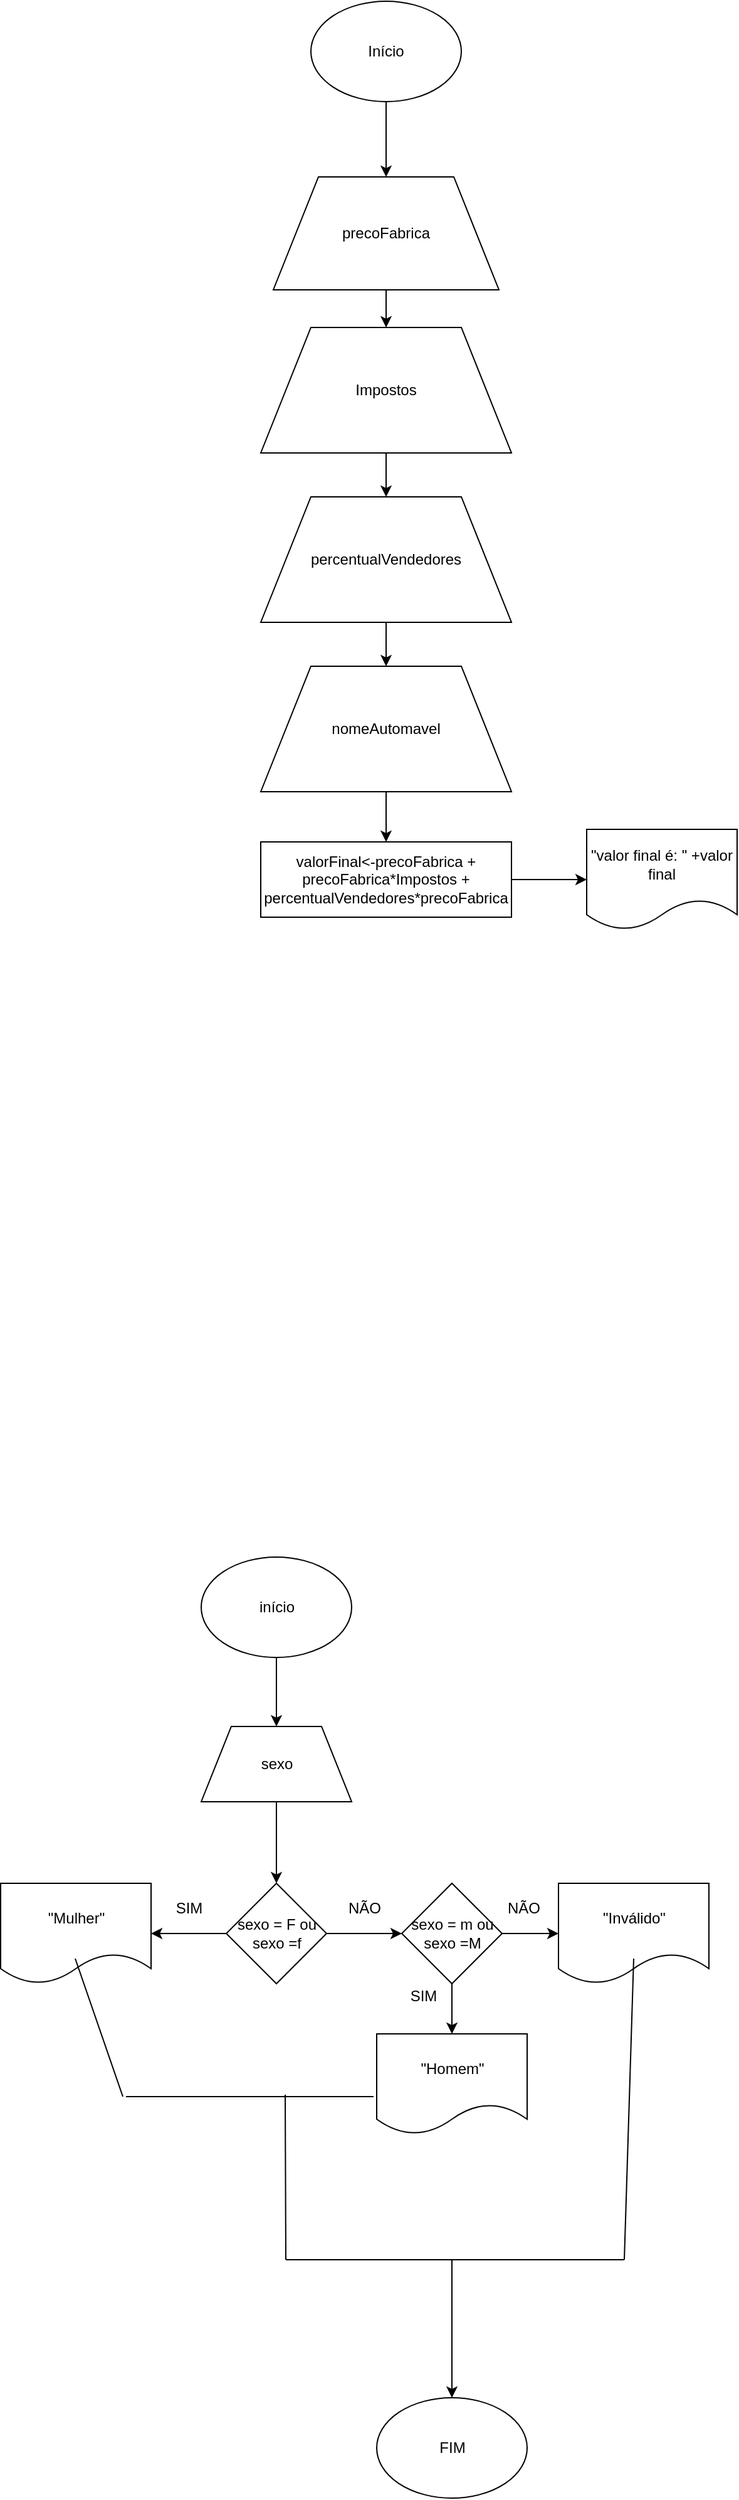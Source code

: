 <mxfile version="11.2.1" type="device" pages="1"><diagram id="fEQt5y5FNfk4nA0as41R" name="Página-1"><mxGraphModel dx="599" dy="370" grid="1" gridSize="10" guides="1" tooltips="1" connect="1" arrows="1" fold="1" page="1" pageScale="1" pageWidth="827" pageHeight="1169" math="0" shadow="0"><root><mxCell id="0"/><mxCell id="1" parent="0"/><mxCell id="VJkkEfSwEmM6YpGgNX0w-10" value="" style="edgeStyle=orthogonalEdgeStyle;rounded=0;orthogonalLoop=1;jettySize=auto;html=1;" edge="1" parent="1" source="VJkkEfSwEmM6YpGgNX0w-1" target="VJkkEfSwEmM6YpGgNX0w-2"><mxGeometry relative="1" as="geometry"/></mxCell><mxCell id="VJkkEfSwEmM6YpGgNX0w-1" value="Início" style="ellipse;whiteSpace=wrap;html=1;" vertex="1" parent="1"><mxGeometry x="390" y="10" width="120" height="80" as="geometry"/></mxCell><mxCell id="VJkkEfSwEmM6YpGgNX0w-11" value="" style="edgeStyle=orthogonalEdgeStyle;rounded=0;orthogonalLoop=1;jettySize=auto;html=1;" edge="1" parent="1" source="VJkkEfSwEmM6YpGgNX0w-2" target="VJkkEfSwEmM6YpGgNX0w-5"><mxGeometry relative="1" as="geometry"/></mxCell><mxCell id="VJkkEfSwEmM6YpGgNX0w-2" value="precoFabrica" style="shape=trapezoid;perimeter=trapezoidPerimeter;whiteSpace=wrap;html=1;rotation=0;" vertex="1" parent="1"><mxGeometry x="360" y="150" width="180" height="90" as="geometry"/></mxCell><mxCell id="VJkkEfSwEmM6YpGgNX0w-12" value="" style="edgeStyle=orthogonalEdgeStyle;rounded=0;orthogonalLoop=1;jettySize=auto;html=1;" edge="1" parent="1" source="VJkkEfSwEmM6YpGgNX0w-5" target="VJkkEfSwEmM6YpGgNX0w-6"><mxGeometry relative="1" as="geometry"/></mxCell><mxCell id="VJkkEfSwEmM6YpGgNX0w-5" value="Impostos" style="shape=trapezoid;perimeter=trapezoidPerimeter;whiteSpace=wrap;html=1;rotation=0;" vertex="1" parent="1"><mxGeometry x="350" y="270" width="200" height="100" as="geometry"/></mxCell><mxCell id="VJkkEfSwEmM6YpGgNX0w-13" value="" style="edgeStyle=orthogonalEdgeStyle;rounded=0;orthogonalLoop=1;jettySize=auto;html=1;" edge="1" parent="1" source="VJkkEfSwEmM6YpGgNX0w-6" target="VJkkEfSwEmM6YpGgNX0w-7"><mxGeometry relative="1" as="geometry"/></mxCell><mxCell id="VJkkEfSwEmM6YpGgNX0w-6" value="percentualVendedores&lt;br&gt;" style="shape=trapezoid;perimeter=trapezoidPerimeter;whiteSpace=wrap;html=1;rotation=0;" vertex="1" parent="1"><mxGeometry x="350" y="405" width="200" height="100" as="geometry"/></mxCell><mxCell id="VJkkEfSwEmM6YpGgNX0w-14" value="" style="edgeStyle=orthogonalEdgeStyle;rounded=0;orthogonalLoop=1;jettySize=auto;html=1;" edge="1" parent="1" source="VJkkEfSwEmM6YpGgNX0w-7" target="VJkkEfSwEmM6YpGgNX0w-8"><mxGeometry relative="1" as="geometry"/></mxCell><mxCell id="VJkkEfSwEmM6YpGgNX0w-7" value="nomeAutomavel" style="shape=trapezoid;perimeter=trapezoidPerimeter;whiteSpace=wrap;html=1;rotation=0;" vertex="1" parent="1"><mxGeometry x="350" y="540" width="200" height="100" as="geometry"/></mxCell><mxCell id="VJkkEfSwEmM6YpGgNX0w-23" value="" style="edgeStyle=orthogonalEdgeStyle;rounded=0;orthogonalLoop=1;jettySize=auto;html=1;" edge="1" parent="1" source="VJkkEfSwEmM6YpGgNX0w-8" target="VJkkEfSwEmM6YpGgNX0w-9"><mxGeometry relative="1" as="geometry"/></mxCell><mxCell id="VJkkEfSwEmM6YpGgNX0w-8" value="valorFinal&amp;lt;-precoFabrica + precoFabrica*Impostos + percentualVendedores*precoFabrica" style="rounded=0;whiteSpace=wrap;html=1;" vertex="1" parent="1"><mxGeometry x="350" y="680" width="200" height="60" as="geometry"/></mxCell><mxCell id="VJkkEfSwEmM6YpGgNX0w-9" value="&quot;valor final é: &quot; +valor final" style="shape=document;whiteSpace=wrap;html=1;boundedLbl=1;" vertex="1" parent="1"><mxGeometry x="610" y="670" width="120" height="80" as="geometry"/></mxCell><mxCell id="VJkkEfSwEmM6YpGgNX0w-30" value="" style="edgeStyle=orthogonalEdgeStyle;rounded=0;orthogonalLoop=1;jettySize=auto;html=1;" edge="1" parent="1" source="VJkkEfSwEmM6YpGgNX0w-25" target="VJkkEfSwEmM6YpGgNX0w-26"><mxGeometry relative="1" as="geometry"/></mxCell><mxCell id="VJkkEfSwEmM6YpGgNX0w-25" value="início" style="ellipse;whiteSpace=wrap;html=1;" vertex="1" parent="1"><mxGeometry x="302.5" y="1250" width="120" height="80" as="geometry"/></mxCell><mxCell id="VJkkEfSwEmM6YpGgNX0w-28" value="" style="edgeStyle=orthogonalEdgeStyle;rounded=0;orthogonalLoop=1;jettySize=auto;html=1;" edge="1" parent="1" source="VJkkEfSwEmM6YpGgNX0w-26" target="VJkkEfSwEmM6YpGgNX0w-27"><mxGeometry relative="1" as="geometry"/></mxCell><mxCell id="VJkkEfSwEmM6YpGgNX0w-26" value="sexo" style="shape=trapezoid;perimeter=trapezoidPerimeter;whiteSpace=wrap;html=1;" vertex="1" parent="1"><mxGeometry x="302.5" y="1385" width="120" height="60" as="geometry"/></mxCell><mxCell id="VJkkEfSwEmM6YpGgNX0w-38" value="" style="edgeStyle=orthogonalEdgeStyle;rounded=0;orthogonalLoop=1;jettySize=auto;html=1;" edge="1" parent="1" source="VJkkEfSwEmM6YpGgNX0w-27" target="VJkkEfSwEmM6YpGgNX0w-32"><mxGeometry relative="1" as="geometry"/></mxCell><mxCell id="VJkkEfSwEmM6YpGgNX0w-43" value="" style="edgeStyle=orthogonalEdgeStyle;rounded=0;orthogonalLoop=1;jettySize=auto;html=1;" edge="1" parent="1" source="VJkkEfSwEmM6YpGgNX0w-27" target="VJkkEfSwEmM6YpGgNX0w-42"><mxGeometry relative="1" as="geometry"/></mxCell><mxCell id="VJkkEfSwEmM6YpGgNX0w-27" value="sexo = F ou sexo =f" style="rhombus;whiteSpace=wrap;html=1;" vertex="1" parent="1"><mxGeometry x="322.5" y="1510" width="80" height="80" as="geometry"/></mxCell><mxCell id="VJkkEfSwEmM6YpGgNX0w-32" value="&quot;Mulher&quot;" style="shape=document;whiteSpace=wrap;html=1;boundedLbl=1;" vertex="1" parent="1"><mxGeometry x="142.5" y="1510" width="120" height="80" as="geometry"/></mxCell><mxCell id="VJkkEfSwEmM6YpGgNX0w-39" value="SIM" style="text;html=1;strokeColor=none;fillColor=none;align=center;verticalAlign=middle;whiteSpace=wrap;rounded=0;" vertex="1" parent="1"><mxGeometry x="272.5" y="1520" width="40" height="20" as="geometry"/></mxCell><mxCell id="VJkkEfSwEmM6YpGgNX0w-46" value="" style="edgeStyle=orthogonalEdgeStyle;rounded=0;orthogonalLoop=1;jettySize=auto;html=1;" edge="1" parent="1" source="VJkkEfSwEmM6YpGgNX0w-42" target="VJkkEfSwEmM6YpGgNX0w-45"><mxGeometry relative="1" as="geometry"/></mxCell><mxCell id="VJkkEfSwEmM6YpGgNX0w-48" value="" style="edgeStyle=orthogonalEdgeStyle;rounded=0;orthogonalLoop=1;jettySize=auto;html=1;" edge="1" parent="1" source="VJkkEfSwEmM6YpGgNX0w-42" target="VJkkEfSwEmM6YpGgNX0w-47"><mxGeometry relative="1" as="geometry"/></mxCell><mxCell id="VJkkEfSwEmM6YpGgNX0w-42" value="sexo = m ou sexo =M" style="rhombus;whiteSpace=wrap;html=1;" vertex="1" parent="1"><mxGeometry x="462.5" y="1510" width="80" height="80" as="geometry"/></mxCell><mxCell id="VJkkEfSwEmM6YpGgNX0w-44" value="NÃO" style="text;html=1;strokeColor=none;fillColor=none;align=center;verticalAlign=middle;whiteSpace=wrap;rounded=0;" vertex="1" parent="1"><mxGeometry x="412.5" y="1520" width="40" height="20" as="geometry"/></mxCell><mxCell id="VJkkEfSwEmM6YpGgNX0w-45" value="&quot;Homem&quot;" style="shape=document;whiteSpace=wrap;html=1;boundedLbl=1;" vertex="1" parent="1"><mxGeometry x="442.5" y="1630" width="120" height="80" as="geometry"/></mxCell><mxCell id="VJkkEfSwEmM6YpGgNX0w-47" value="&quot;Inválido&quot;" style="shape=document;whiteSpace=wrap;html=1;boundedLbl=1;" vertex="1" parent="1"><mxGeometry x="587.5" y="1510" width="120" height="80" as="geometry"/></mxCell><mxCell id="VJkkEfSwEmM6YpGgNX0w-53" value="FIM" style="ellipse;whiteSpace=wrap;html=1;" vertex="1" parent="1"><mxGeometry x="442.5" y="1920" width="120" height="80" as="geometry"/></mxCell><mxCell id="VJkkEfSwEmM6YpGgNX0w-58" value="" style="endArrow=none;html=1;" edge="1" parent="1"><mxGeometry width="50" height="50" relative="1" as="geometry"><mxPoint x="242.5" y="1680" as="sourcePoint"/><mxPoint x="440" y="1680" as="targetPoint"/></mxGeometry></mxCell><mxCell id="VJkkEfSwEmM6YpGgNX0w-60" value="" style="endArrow=none;html=1;" edge="1" parent="1"><mxGeometry width="50" height="50" relative="1" as="geometry"><mxPoint x="202" y="1570" as="sourcePoint"/><mxPoint x="240" y="1680" as="targetPoint"/></mxGeometry></mxCell><mxCell id="VJkkEfSwEmM6YpGgNX0w-61" value="" style="endArrow=none;html=1;" edge="1" parent="1"><mxGeometry width="50" height="50" relative="1" as="geometry"><mxPoint x="640" y="1810" as="sourcePoint"/><mxPoint x="647.5" y="1570" as="targetPoint"/></mxGeometry></mxCell><mxCell id="VJkkEfSwEmM6YpGgNX0w-62" value="" style="endArrow=none;html=1;" edge="1" parent="1"><mxGeometry width="50" height="50" relative="1" as="geometry"><mxPoint x="370" y="1810" as="sourcePoint"/><mxPoint x="640" y="1810" as="targetPoint"/></mxGeometry></mxCell><mxCell id="VJkkEfSwEmM6YpGgNX0w-63" value="" style="endArrow=none;html=1;" edge="1" parent="1"><mxGeometry width="50" height="50" relative="1" as="geometry"><mxPoint x="370" y="1810" as="sourcePoint"/><mxPoint x="369.5" y="1678.5" as="targetPoint"/></mxGeometry></mxCell><mxCell id="VJkkEfSwEmM6YpGgNX0w-64" value="" style="endArrow=classic;html=1;" edge="1" parent="1"><mxGeometry width="50" height="50" relative="1" as="geometry"><mxPoint x="502.5" y="1810" as="sourcePoint"/><mxPoint x="502.5" y="1920" as="targetPoint"/></mxGeometry></mxCell><mxCell id="VJkkEfSwEmM6YpGgNX0w-66" value="SIM" style="text;html=1;strokeColor=none;fillColor=none;align=center;verticalAlign=middle;whiteSpace=wrap;rounded=0;" vertex="1" parent="1"><mxGeometry x="460" y="1590" width="40" height="20" as="geometry"/></mxCell><mxCell id="VJkkEfSwEmM6YpGgNX0w-67" value="NÃO" style="text;html=1;strokeColor=none;fillColor=none;align=center;verticalAlign=middle;whiteSpace=wrap;rounded=0;" vertex="1" parent="1"><mxGeometry x="540" y="1520" width="40" height="20" as="geometry"/></mxCell></root></mxGraphModel></diagram></mxfile>